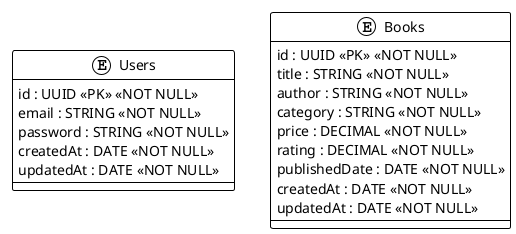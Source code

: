 @startuml db-diagram
!theme plain

entity "Users" {
  id : UUID <<PK>> <<NOT NULL>>
  email : STRING <<NOT NULL>>
  password : STRING <<NOT NULL>>
  createdAt : DATE <<NOT NULL>>
  updatedAt : DATE <<NOT NULL>>
}

entity "Books" {
  id : UUID <<PK>> <<NOT NULL>>
  title : STRING <<NOT NULL>>
  author : STRING <<NOT NULL>>
  category : STRING <<NOT NULL>>
  price : DECIMAL <<NOT NULL>>
  rating : DECIMAL <<NOT NULL>>
  publishedDate : DATE <<NOT NULL>>
  createdAt : DATE <<NOT NULL>>
  updatedAt : DATE <<NOT NULL>>
}

@enduml